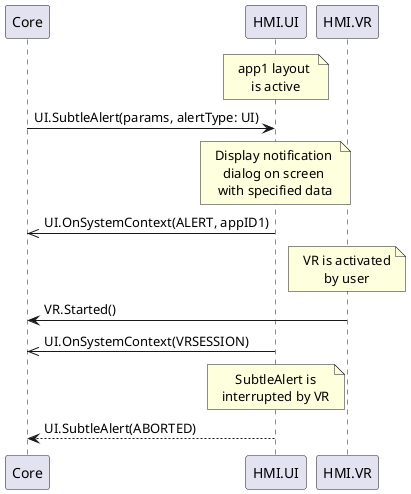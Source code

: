@startuml SubtleAlertAborted

participant Core
participant HMI.UI
participant HMI.VR

skinparam NoteTextAlignment center

note over HMI.UI
app1 layout 
is active
end note

Core -> HMI.UI: UI.SubtleAlert(params, alertType: UI)

note over HMI.UI
Display notification 
dialog on screen 
with specified data
end note

HMI.UI ->> Core: UI.OnSystemContext(ALERT, appID1)

note over HMI.VR
VR is activated
by user
end note

HMI.VR -> Core: VR.Started()

HMI.UI ->> Core: UI.OnSystemContext(VRSESSION)

note over HMI.UI
SubtleAlert is
interrupted by VR
end note

HMI.UI --> Core: UI.SubtleAlert(ABORTED)

@enduml
